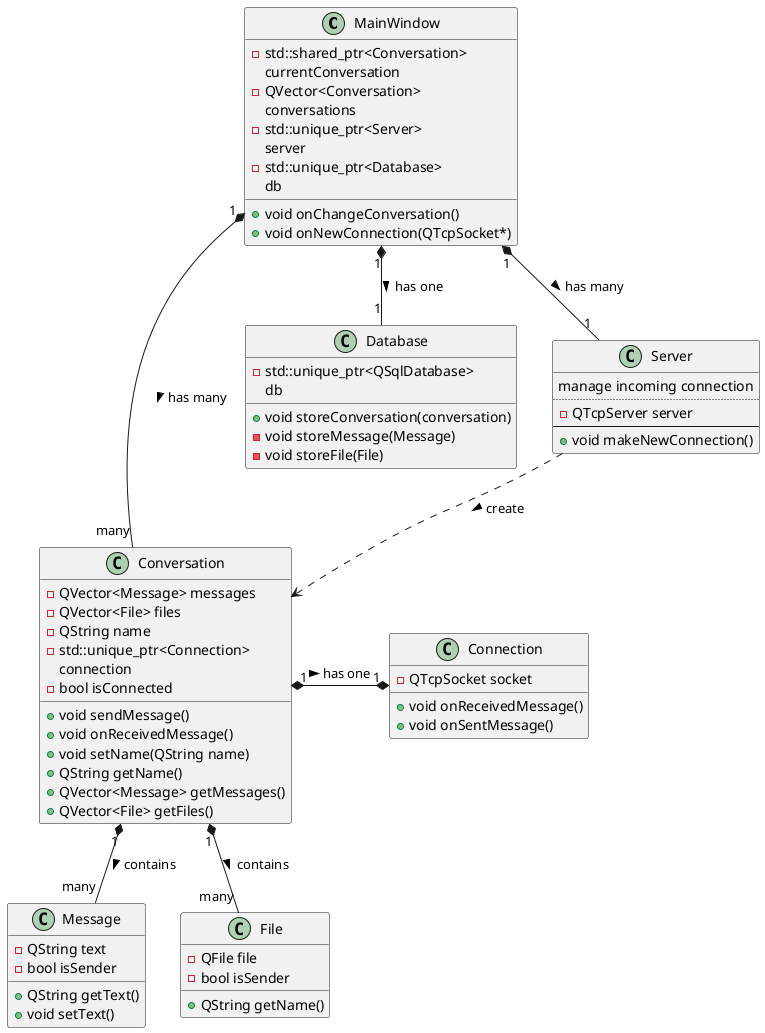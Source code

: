 
@startuml

class MainWindow
class Database
class Conversation
class Message
class Server
class Connection
class File

MainWindow "1" *-- "many" Conversation : has many >
MainWindow "1" *-- "1" Database : has one >
MainWindow "1" *-- "1" Server : has many >
Conversation "1" *-- "many" Message : contains >
Conversation "1" *-- "many" File : contains >
Server ..> Conversation : create >
Conversation "1" *-* "1" Connection : has one >

class MainWindow {
-std::shared_ptr<Conversation>
currentConversation
-QVector<Conversation>
conversations
-std::unique_ptr<Server>
server
-std::unique_ptr<Database>
db
+void onChangeConversation()
+void onNewConnection(QTcpSocket*)
}

class Conversation {
+void sendMessage()
+void onReceivedMessage()
+void setName(QString name)
+QString getName()
+QVector<Message> getMessages()
+QVector<File> getFiles()
-QVector<Message> messages
-QVector<File> files
-QString name
-std::unique_ptr<Connection>
connection
-bool isConnected
}

class Message {
+QString getText()
+void setText()
-QString text
-bool isSender
}

class Server {
manage incoming connection
..
-QTcpServer server
--
+void makeNewConnection()
}

class Connection {
+void onReceivedMessage()
+void onSentMessage()
-QTcpSocket socket
}

class File {
+QString getName()
-QFile file
-bool isSender
}

class Database {
-std::unique_ptr<QSqlDatabase>
db
+void storeConversation(conversation)
-void storeMessage(Message)
-void storeFile(File)
}

@enduml
